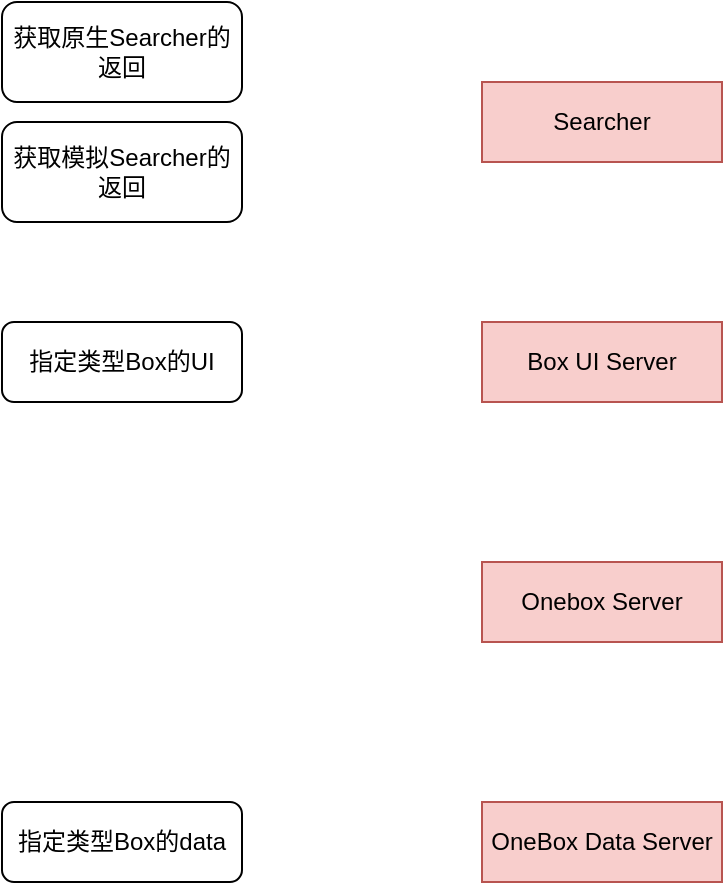 <mxfile version="16.5.6" type="github">
  <diagram id="crn--hlIMHUMHz6F5_OJ" name="Page-1">
    <mxGraphModel dx="850" dy="529" grid="1" gridSize="10" guides="1" tooltips="1" connect="1" arrows="1" fold="1" page="1" pageScale="1" pageWidth="827" pageHeight="1169" math="0" shadow="0">
      <root>
        <mxCell id="0" />
        <mxCell id="1" parent="0" />
        <mxCell id="9kOQ5PttH7CepgaANhRz-1" value="Searcher" style="rounded=0;whiteSpace=wrap;html=1;fillColor=#f8cecc;strokeColor=#b85450;" vertex="1" parent="1">
          <mxGeometry x="320" y="120" width="120" height="40" as="geometry" />
        </mxCell>
        <mxCell id="9kOQ5PttH7CepgaANhRz-4" value="Box UI Server" style="rounded=0;whiteSpace=wrap;html=1;fillColor=#f8cecc;strokeColor=#b85450;" vertex="1" parent="1">
          <mxGeometry x="320" y="240" width="120" height="40" as="geometry" />
        </mxCell>
        <mxCell id="9kOQ5PttH7CepgaANhRz-5" value="Onebox Server" style="rounded=0;whiteSpace=wrap;html=1;fillColor=#f8cecc;strokeColor=#b85450;" vertex="1" parent="1">
          <mxGeometry x="320" y="360" width="120" height="40" as="geometry" />
        </mxCell>
        <mxCell id="9kOQ5PttH7CepgaANhRz-6" value="OneBox Data Server" style="rounded=0;whiteSpace=wrap;html=1;fillColor=#f8cecc;strokeColor=#b85450;" vertex="1" parent="1">
          <mxGeometry x="320" y="480" width="120" height="40" as="geometry" />
        </mxCell>
        <mxCell id="9kOQ5PttH7CepgaANhRz-7" value="指定类型Box的UI" style="rounded=1;whiteSpace=wrap;html=1;" vertex="1" parent="1">
          <mxGeometry x="80" y="240" width="120" height="40" as="geometry" />
        </mxCell>
        <mxCell id="9kOQ5PttH7CepgaANhRz-9" value="指定类型Box的data" style="rounded=1;whiteSpace=wrap;html=1;" vertex="1" parent="1">
          <mxGeometry x="80" y="480" width="120" height="40" as="geometry" />
        </mxCell>
        <mxCell id="9kOQ5PttH7CepgaANhRz-10" value="获取原生Searcher的返回" style="rounded=1;whiteSpace=wrap;html=1;" vertex="1" parent="1">
          <mxGeometry x="80" y="80" width="120" height="50" as="geometry" />
        </mxCell>
        <mxCell id="9kOQ5PttH7CepgaANhRz-11" value="获取模拟Searcher的返回" style="rounded=1;whiteSpace=wrap;html=1;" vertex="1" parent="1">
          <mxGeometry x="80" y="140" width="120" height="50" as="geometry" />
        </mxCell>
      </root>
    </mxGraphModel>
  </diagram>
</mxfile>
